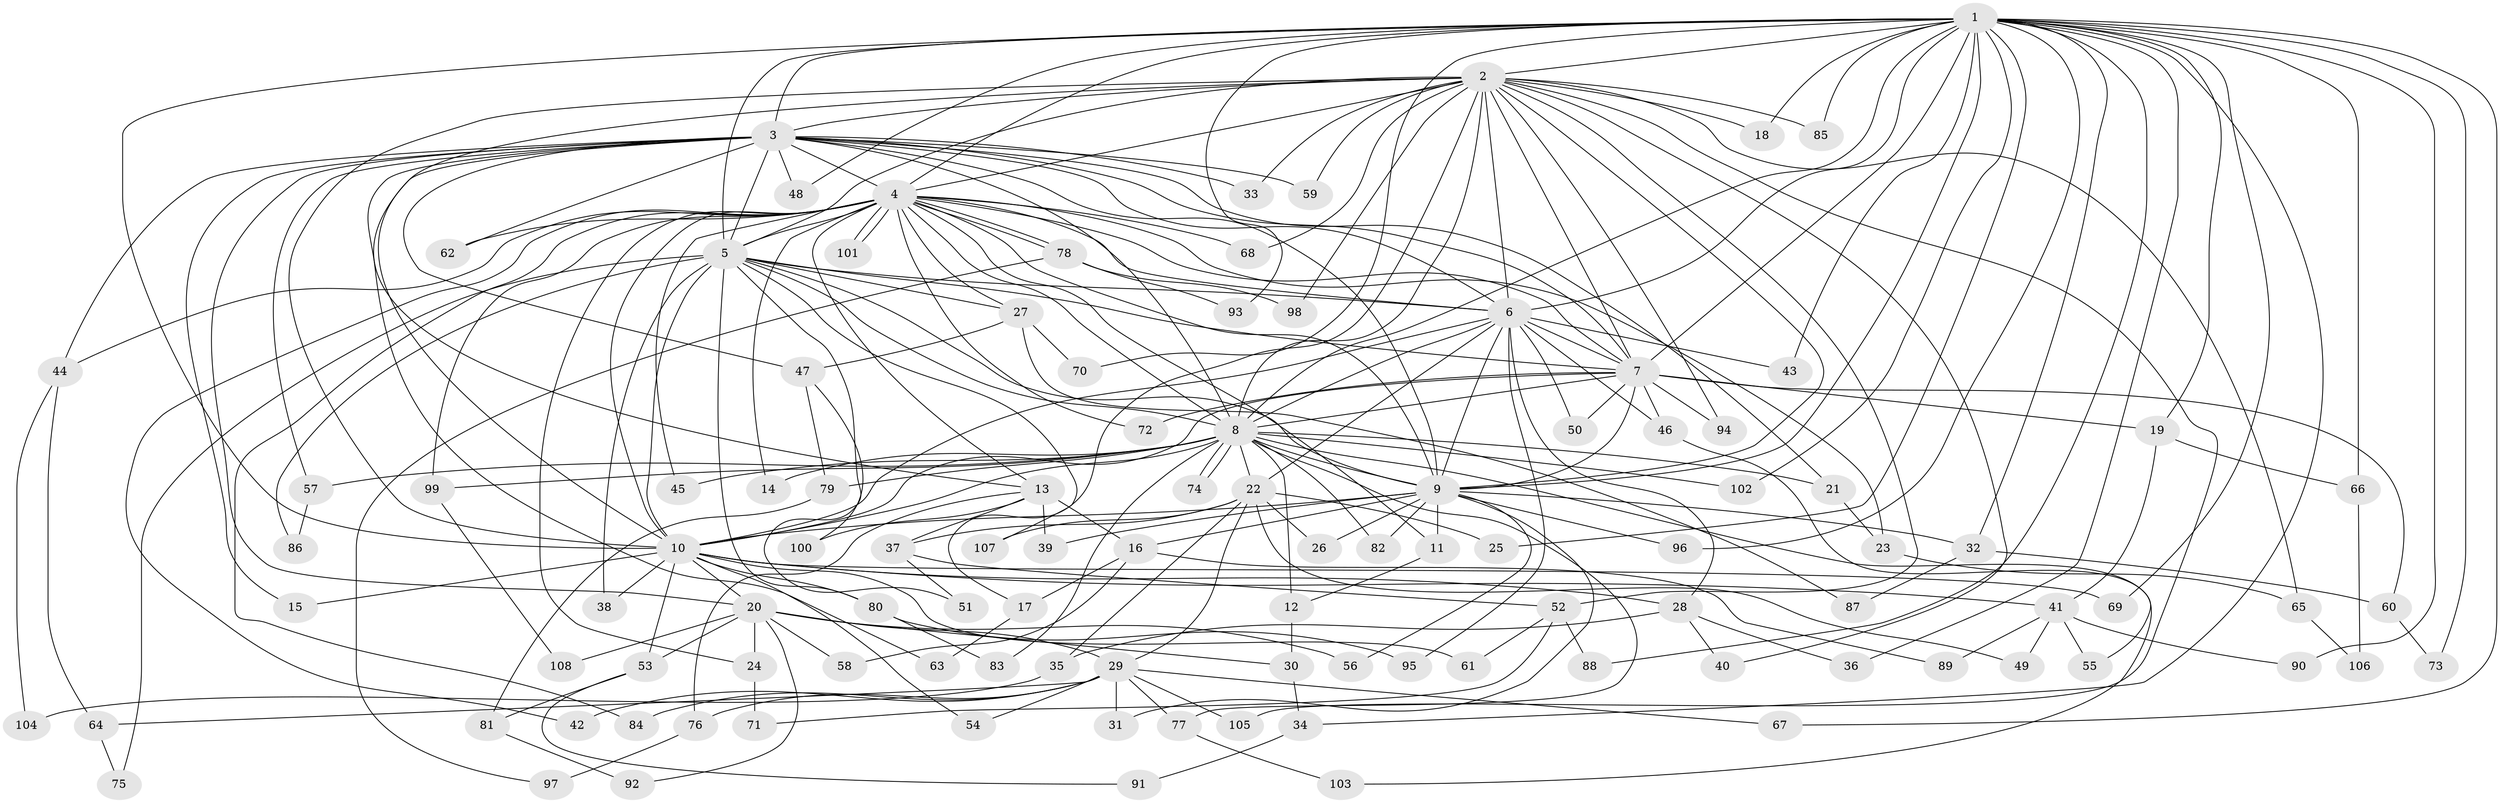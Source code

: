 // coarse degree distribution, {9: 0.09090909090909091, 17: 0.030303030303030304, 18: 0.06060606060606061, 12: 0.030303030303030304, 14: 0.06060606060606061, 8: 0.09090909090909091, 6: 0.12121212121212122, 10: 0.030303030303030304, 3: 0.18181818181818182, 7: 0.030303030303030304, 13: 0.030303030303030304, 4: 0.06060606060606061, 5: 0.12121212121212122, 2: 0.06060606060606061}
// Generated by graph-tools (version 1.1) at 2025/49/03/04/25 22:49:48]
// undirected, 108 vertices, 241 edges
graph export_dot {
  node [color=gray90,style=filled];
  1;
  2;
  3;
  4;
  5;
  6;
  7;
  8;
  9;
  10;
  11;
  12;
  13;
  14;
  15;
  16;
  17;
  18;
  19;
  20;
  21;
  22;
  23;
  24;
  25;
  26;
  27;
  28;
  29;
  30;
  31;
  32;
  33;
  34;
  35;
  36;
  37;
  38;
  39;
  40;
  41;
  42;
  43;
  44;
  45;
  46;
  47;
  48;
  49;
  50;
  51;
  52;
  53;
  54;
  55;
  56;
  57;
  58;
  59;
  60;
  61;
  62;
  63;
  64;
  65;
  66;
  67;
  68;
  69;
  70;
  71;
  72;
  73;
  74;
  75;
  76;
  77;
  78;
  79;
  80;
  81;
  82;
  83;
  84;
  85;
  86;
  87;
  88;
  89;
  90;
  91;
  92;
  93;
  94;
  95;
  96;
  97;
  98;
  99;
  100;
  101;
  102;
  103;
  104;
  105;
  106;
  107;
  108;
  1 -- 2;
  1 -- 3;
  1 -- 4;
  1 -- 5;
  1 -- 6;
  1 -- 7;
  1 -- 8;
  1 -- 9;
  1 -- 10;
  1 -- 18;
  1 -- 19;
  1 -- 25;
  1 -- 32;
  1 -- 34;
  1 -- 36;
  1 -- 43;
  1 -- 48;
  1 -- 66;
  1 -- 67;
  1 -- 69;
  1 -- 70;
  1 -- 73;
  1 -- 85;
  1 -- 88;
  1 -- 90;
  1 -- 93;
  1 -- 96;
  1 -- 102;
  2 -- 3;
  2 -- 4;
  2 -- 5;
  2 -- 6;
  2 -- 7;
  2 -- 8;
  2 -- 9;
  2 -- 10;
  2 -- 13;
  2 -- 17;
  2 -- 18;
  2 -- 33;
  2 -- 40;
  2 -- 52;
  2 -- 59;
  2 -- 65;
  2 -- 68;
  2 -- 85;
  2 -- 94;
  2 -- 98;
  2 -- 105;
  3 -- 4;
  3 -- 5;
  3 -- 6;
  3 -- 7;
  3 -- 8;
  3 -- 9;
  3 -- 10;
  3 -- 15;
  3 -- 20;
  3 -- 21;
  3 -- 33;
  3 -- 44;
  3 -- 47;
  3 -- 48;
  3 -- 57;
  3 -- 59;
  3 -- 62;
  3 -- 63;
  4 -- 5;
  4 -- 6;
  4 -- 7;
  4 -- 8;
  4 -- 9;
  4 -- 10;
  4 -- 11;
  4 -- 13;
  4 -- 14;
  4 -- 23;
  4 -- 24;
  4 -- 27;
  4 -- 42;
  4 -- 44;
  4 -- 45;
  4 -- 62;
  4 -- 68;
  4 -- 72;
  4 -- 78;
  4 -- 78;
  4 -- 84;
  4 -- 99;
  4 -- 101;
  4 -- 101;
  5 -- 6;
  5 -- 7;
  5 -- 8;
  5 -- 9;
  5 -- 10;
  5 -- 27;
  5 -- 38;
  5 -- 51;
  5 -- 75;
  5 -- 80;
  5 -- 86;
  5 -- 107;
  6 -- 7;
  6 -- 8;
  6 -- 9;
  6 -- 10;
  6 -- 22;
  6 -- 28;
  6 -- 43;
  6 -- 46;
  6 -- 50;
  6 -- 95;
  7 -- 8;
  7 -- 9;
  7 -- 10;
  7 -- 19;
  7 -- 46;
  7 -- 50;
  7 -- 60;
  7 -- 72;
  7 -- 94;
  8 -- 9;
  8 -- 10;
  8 -- 12;
  8 -- 14;
  8 -- 21;
  8 -- 22;
  8 -- 45;
  8 -- 57;
  8 -- 74;
  8 -- 74;
  8 -- 77;
  8 -- 79;
  8 -- 82;
  8 -- 83;
  8 -- 99;
  8 -- 102;
  8 -- 103;
  9 -- 10;
  9 -- 11;
  9 -- 16;
  9 -- 26;
  9 -- 31;
  9 -- 32;
  9 -- 39;
  9 -- 56;
  9 -- 82;
  9 -- 96;
  10 -- 15;
  10 -- 20;
  10 -- 28;
  10 -- 38;
  10 -- 41;
  10 -- 53;
  10 -- 54;
  10 -- 61;
  10 -- 69;
  10 -- 80;
  11 -- 12;
  12 -- 30;
  13 -- 16;
  13 -- 37;
  13 -- 39;
  13 -- 76;
  13 -- 100;
  16 -- 17;
  16 -- 58;
  16 -- 89;
  17 -- 63;
  19 -- 41;
  19 -- 66;
  20 -- 24;
  20 -- 29;
  20 -- 30;
  20 -- 53;
  20 -- 56;
  20 -- 58;
  20 -- 92;
  20 -- 108;
  21 -- 23;
  22 -- 25;
  22 -- 26;
  22 -- 29;
  22 -- 35;
  22 -- 37;
  22 -- 49;
  22 -- 107;
  23 -- 65;
  24 -- 71;
  27 -- 47;
  27 -- 70;
  27 -- 87;
  28 -- 35;
  28 -- 36;
  28 -- 40;
  29 -- 31;
  29 -- 42;
  29 -- 54;
  29 -- 64;
  29 -- 67;
  29 -- 76;
  29 -- 77;
  29 -- 84;
  29 -- 105;
  30 -- 34;
  32 -- 60;
  32 -- 87;
  34 -- 91;
  35 -- 104;
  37 -- 51;
  37 -- 52;
  41 -- 49;
  41 -- 55;
  41 -- 89;
  41 -- 90;
  44 -- 64;
  44 -- 104;
  46 -- 55;
  47 -- 79;
  47 -- 100;
  52 -- 61;
  52 -- 71;
  52 -- 88;
  53 -- 81;
  53 -- 91;
  57 -- 86;
  60 -- 73;
  64 -- 75;
  65 -- 106;
  66 -- 106;
  76 -- 97;
  77 -- 103;
  78 -- 93;
  78 -- 97;
  78 -- 98;
  79 -- 81;
  80 -- 83;
  80 -- 95;
  81 -- 92;
  99 -- 108;
}
